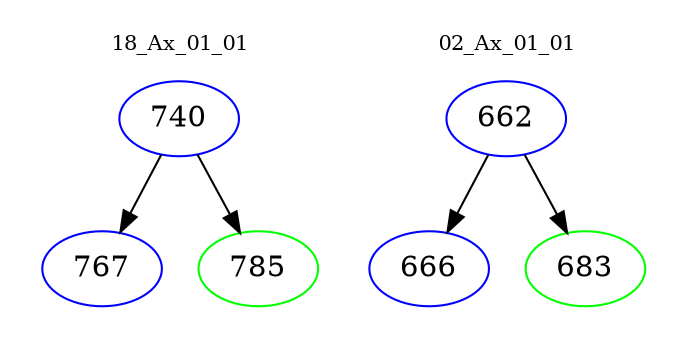 digraph{
subgraph cluster_0 {
color = white
label = "18_Ax_01_01";
fontsize=10;
T0_740 [label="740", color="blue"]
T0_740 -> T0_767 [color="black"]
T0_767 [label="767", color="blue"]
T0_740 -> T0_785 [color="black"]
T0_785 [label="785", color="green"]
}
subgraph cluster_1 {
color = white
label = "02_Ax_01_01";
fontsize=10;
T1_662 [label="662", color="blue"]
T1_662 -> T1_666 [color="black"]
T1_666 [label="666", color="blue"]
T1_662 -> T1_683 [color="black"]
T1_683 [label="683", color="green"]
}
}
